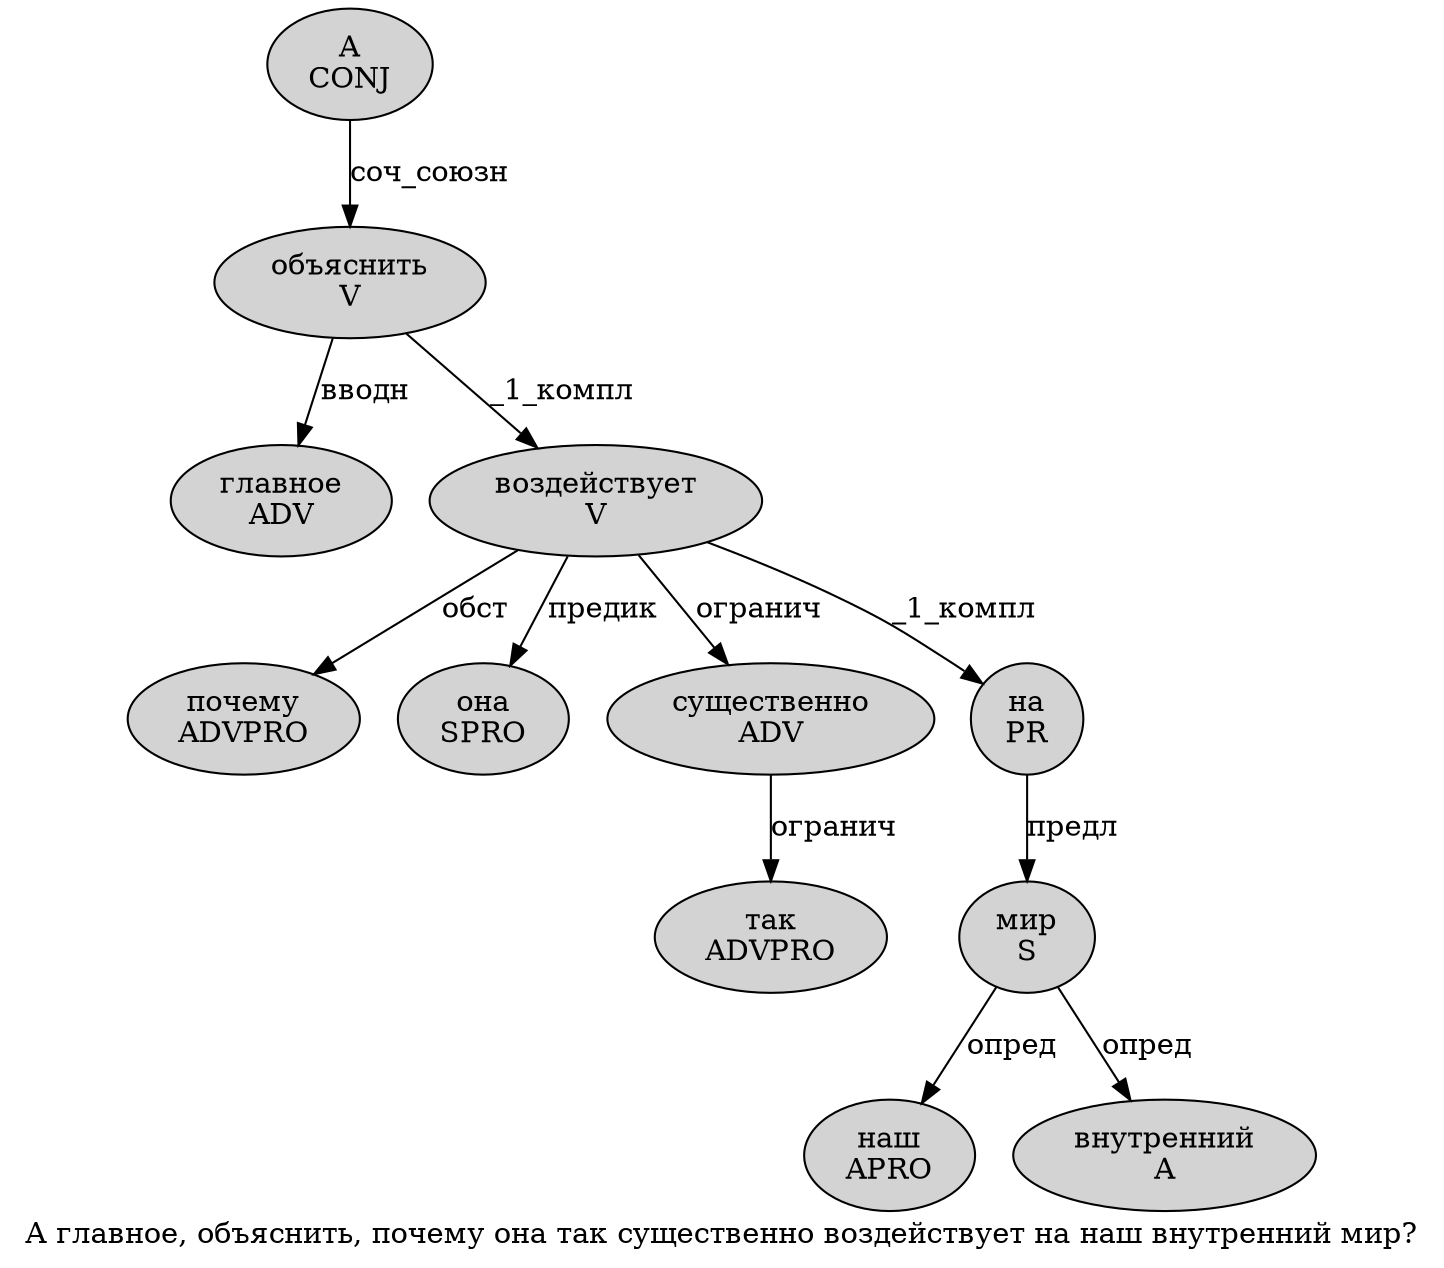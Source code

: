 digraph SENTENCE_1228 {
	graph [label="А главное, объяснить, почему она так существенно воздействует на наш внутренний мир?"]
	node [style=filled]
		0 [label="А
CONJ" color="" fillcolor=lightgray penwidth=1 shape=ellipse]
		1 [label="главное
ADV" color="" fillcolor=lightgray penwidth=1 shape=ellipse]
		3 [label="объяснить
V" color="" fillcolor=lightgray penwidth=1 shape=ellipse]
		5 [label="почему
ADVPRO" color="" fillcolor=lightgray penwidth=1 shape=ellipse]
		6 [label="она
SPRO" color="" fillcolor=lightgray penwidth=1 shape=ellipse]
		7 [label="так
ADVPRO" color="" fillcolor=lightgray penwidth=1 shape=ellipse]
		8 [label="существенно
ADV" color="" fillcolor=lightgray penwidth=1 shape=ellipse]
		9 [label="воздействует
V" color="" fillcolor=lightgray penwidth=1 shape=ellipse]
		10 [label="на
PR" color="" fillcolor=lightgray penwidth=1 shape=ellipse]
		11 [label="наш
APRO" color="" fillcolor=lightgray penwidth=1 shape=ellipse]
		12 [label="внутренний
A" color="" fillcolor=lightgray penwidth=1 shape=ellipse]
		13 [label="мир
S" color="" fillcolor=lightgray penwidth=1 shape=ellipse]
			8 -> 7 [label="огранич"]
			0 -> 3 [label="соч_союзн"]
			10 -> 13 [label="предл"]
			3 -> 1 [label="вводн"]
			3 -> 9 [label="_1_компл"]
			9 -> 5 [label="обст"]
			9 -> 6 [label="предик"]
			9 -> 8 [label="огранич"]
			9 -> 10 [label="_1_компл"]
			13 -> 11 [label="опред"]
			13 -> 12 [label="опред"]
}